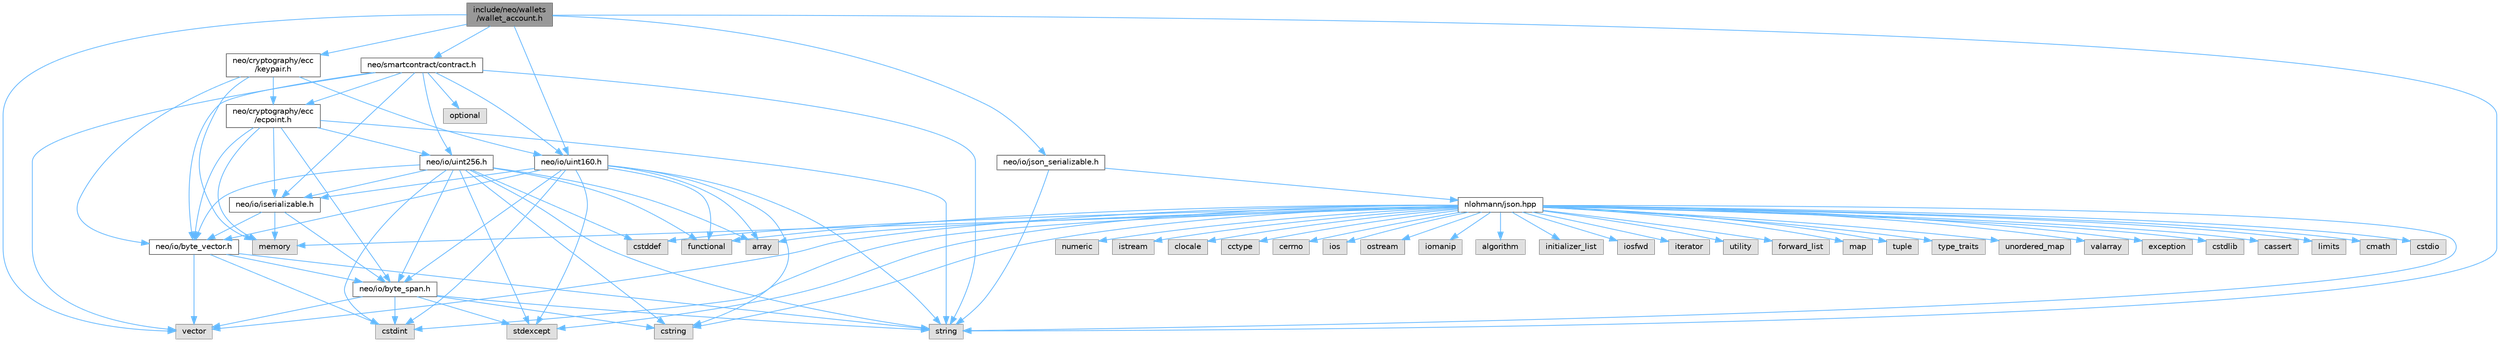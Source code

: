 digraph "include/neo/wallets/wallet_account.h"
{
 // LATEX_PDF_SIZE
  bgcolor="transparent";
  edge [fontname=Helvetica,fontsize=10,labelfontname=Helvetica,labelfontsize=10];
  node [fontname=Helvetica,fontsize=10,shape=box,height=0.2,width=0.4];
  Node1 [id="Node000001",label="include/neo/wallets\l/wallet_account.h",height=0.2,width=0.4,color="gray40", fillcolor="grey60", style="filled", fontcolor="black",tooltip=" "];
  Node1 -> Node2 [id="edge92_Node000001_Node000002",color="steelblue1",style="solid",tooltip=" "];
  Node2 [id="Node000002",label="neo/cryptography/ecc\l/keypair.h",height=0.2,width=0.4,color="grey40", fillcolor="white", style="filled",URL="$keypair_8h.html",tooltip=" "];
  Node2 -> Node3 [id="edge93_Node000002_Node000003",color="steelblue1",style="solid",tooltip=" "];
  Node3 [id="Node000003",label="neo/cryptography/ecc\l/ecpoint.h",height=0.2,width=0.4,color="grey40", fillcolor="white", style="filled",URL="$ecpoint_8h.html",tooltip=" "];
  Node3 -> Node4 [id="edge94_Node000003_Node000004",color="steelblue1",style="solid",tooltip=" "];
  Node4 [id="Node000004",label="neo/io/byte_span.h",height=0.2,width=0.4,color="grey40", fillcolor="white", style="filled",URL="$io_2byte__span_8h.html",tooltip=" "];
  Node4 -> Node5 [id="edge95_Node000004_Node000005",color="steelblue1",style="solid",tooltip=" "];
  Node5 [id="Node000005",label="cstdint",height=0.2,width=0.4,color="grey60", fillcolor="#E0E0E0", style="filled",tooltip=" "];
  Node4 -> Node6 [id="edge96_Node000004_Node000006",color="steelblue1",style="solid",tooltip=" "];
  Node6 [id="Node000006",label="cstring",height=0.2,width=0.4,color="grey60", fillcolor="#E0E0E0", style="filled",tooltip=" "];
  Node4 -> Node7 [id="edge97_Node000004_Node000007",color="steelblue1",style="solid",tooltip=" "];
  Node7 [id="Node000007",label="stdexcept",height=0.2,width=0.4,color="grey60", fillcolor="#E0E0E0", style="filled",tooltip=" "];
  Node4 -> Node8 [id="edge98_Node000004_Node000008",color="steelblue1",style="solid",tooltip=" "];
  Node8 [id="Node000008",label="string",height=0.2,width=0.4,color="grey60", fillcolor="#E0E0E0", style="filled",tooltip=" "];
  Node4 -> Node9 [id="edge99_Node000004_Node000009",color="steelblue1",style="solid",tooltip=" "];
  Node9 [id="Node000009",label="vector",height=0.2,width=0.4,color="grey60", fillcolor="#E0E0E0", style="filled",tooltip=" "];
  Node3 -> Node10 [id="edge100_Node000003_Node000010",color="steelblue1",style="solid",tooltip=" "];
  Node10 [id="Node000010",label="neo/io/byte_vector.h",height=0.2,width=0.4,color="grey40", fillcolor="white", style="filled",URL="$io_2byte__vector_8h.html",tooltip=" "];
  Node10 -> Node4 [id="edge101_Node000010_Node000004",color="steelblue1",style="solid",tooltip=" "];
  Node10 -> Node5 [id="edge102_Node000010_Node000005",color="steelblue1",style="solid",tooltip=" "];
  Node10 -> Node8 [id="edge103_Node000010_Node000008",color="steelblue1",style="solid",tooltip=" "];
  Node10 -> Node9 [id="edge104_Node000010_Node000009",color="steelblue1",style="solid",tooltip=" "];
  Node3 -> Node11 [id="edge105_Node000003_Node000011",color="steelblue1",style="solid",tooltip=" "];
  Node11 [id="Node000011",label="neo/io/iserializable.h",height=0.2,width=0.4,color="grey40", fillcolor="white", style="filled",URL="$iserializable_8h.html",tooltip=" "];
  Node11 -> Node4 [id="edge106_Node000011_Node000004",color="steelblue1",style="solid",tooltip=" "];
  Node11 -> Node10 [id="edge107_Node000011_Node000010",color="steelblue1",style="solid",tooltip=" "];
  Node11 -> Node12 [id="edge108_Node000011_Node000012",color="steelblue1",style="solid",tooltip=" "];
  Node12 [id="Node000012",label="memory",height=0.2,width=0.4,color="grey60", fillcolor="#E0E0E0", style="filled",tooltip=" "];
  Node3 -> Node13 [id="edge109_Node000003_Node000013",color="steelblue1",style="solid",tooltip=" "];
  Node13 [id="Node000013",label="neo/io/uint256.h",height=0.2,width=0.4,color="grey40", fillcolor="white", style="filled",URL="$uint256_8h.html",tooltip=" "];
  Node13 -> Node4 [id="edge110_Node000013_Node000004",color="steelblue1",style="solid",tooltip=" "];
  Node13 -> Node10 [id="edge111_Node000013_Node000010",color="steelblue1",style="solid",tooltip=" "];
  Node13 -> Node11 [id="edge112_Node000013_Node000011",color="steelblue1",style="solid",tooltip=" "];
  Node13 -> Node14 [id="edge113_Node000013_Node000014",color="steelblue1",style="solid",tooltip=" "];
  Node14 [id="Node000014",label="array",height=0.2,width=0.4,color="grey60", fillcolor="#E0E0E0", style="filled",tooltip=" "];
  Node13 -> Node15 [id="edge114_Node000013_Node000015",color="steelblue1",style="solid",tooltip=" "];
  Node15 [id="Node000015",label="cstddef",height=0.2,width=0.4,color="grey60", fillcolor="#E0E0E0", style="filled",tooltip=" "];
  Node13 -> Node5 [id="edge115_Node000013_Node000005",color="steelblue1",style="solid",tooltip=" "];
  Node13 -> Node6 [id="edge116_Node000013_Node000006",color="steelblue1",style="solid",tooltip=" "];
  Node13 -> Node16 [id="edge117_Node000013_Node000016",color="steelblue1",style="solid",tooltip=" "];
  Node16 [id="Node000016",label="functional",height=0.2,width=0.4,color="grey60", fillcolor="#E0E0E0", style="filled",tooltip=" "];
  Node13 -> Node7 [id="edge118_Node000013_Node000007",color="steelblue1",style="solid",tooltip=" "];
  Node13 -> Node8 [id="edge119_Node000013_Node000008",color="steelblue1",style="solid",tooltip=" "];
  Node3 -> Node12 [id="edge120_Node000003_Node000012",color="steelblue1",style="solid",tooltip=" "];
  Node3 -> Node8 [id="edge121_Node000003_Node000008",color="steelblue1",style="solid",tooltip=" "];
  Node2 -> Node10 [id="edge122_Node000002_Node000010",color="steelblue1",style="solid",tooltip=" "];
  Node2 -> Node17 [id="edge123_Node000002_Node000017",color="steelblue1",style="solid",tooltip=" "];
  Node17 [id="Node000017",label="neo/io/uint160.h",height=0.2,width=0.4,color="grey40", fillcolor="white", style="filled",URL="$uint160_8h.html",tooltip=" "];
  Node17 -> Node4 [id="edge124_Node000017_Node000004",color="steelblue1",style="solid",tooltip=" "];
  Node17 -> Node10 [id="edge125_Node000017_Node000010",color="steelblue1",style="solid",tooltip=" "];
  Node17 -> Node11 [id="edge126_Node000017_Node000011",color="steelblue1",style="solid",tooltip=" "];
  Node17 -> Node14 [id="edge127_Node000017_Node000014",color="steelblue1",style="solid",tooltip=" "];
  Node17 -> Node5 [id="edge128_Node000017_Node000005",color="steelblue1",style="solid",tooltip=" "];
  Node17 -> Node6 [id="edge129_Node000017_Node000006",color="steelblue1",style="solid",tooltip=" "];
  Node17 -> Node16 [id="edge130_Node000017_Node000016",color="steelblue1",style="solid",tooltip=" "];
  Node17 -> Node7 [id="edge131_Node000017_Node000007",color="steelblue1",style="solid",tooltip=" "];
  Node17 -> Node8 [id="edge132_Node000017_Node000008",color="steelblue1",style="solid",tooltip=" "];
  Node2 -> Node12 [id="edge133_Node000002_Node000012",color="steelblue1",style="solid",tooltip=" "];
  Node1 -> Node18 [id="edge134_Node000001_Node000018",color="steelblue1",style="solid",tooltip=" "];
  Node18 [id="Node000018",label="neo/io/json_serializable.h",height=0.2,width=0.4,color="grey40", fillcolor="white", style="filled",URL="$json__serializable_8h.html",tooltip=" "];
  Node18 -> Node19 [id="edge135_Node000018_Node000019",color="steelblue1",style="solid",tooltip=" "];
  Node19 [id="Node000019",label="nlohmann/json.hpp",height=0.2,width=0.4,color="grey40", fillcolor="white", style="filled",URL="$json_8hpp.html",tooltip=" "];
  Node19 -> Node20 [id="edge136_Node000019_Node000020",color="steelblue1",style="solid",tooltip=" "];
  Node20 [id="Node000020",label="algorithm",height=0.2,width=0.4,color="grey60", fillcolor="#E0E0E0", style="filled",tooltip=" "];
  Node19 -> Node15 [id="edge137_Node000019_Node000015",color="steelblue1",style="solid",tooltip=" "];
  Node19 -> Node16 [id="edge138_Node000019_Node000016",color="steelblue1",style="solid",tooltip=" "];
  Node19 -> Node21 [id="edge139_Node000019_Node000021",color="steelblue1",style="solid",tooltip=" "];
  Node21 [id="Node000021",label="initializer_list",height=0.2,width=0.4,color="grey60", fillcolor="#E0E0E0", style="filled",tooltip=" "];
  Node19 -> Node22 [id="edge140_Node000019_Node000022",color="steelblue1",style="solid",tooltip=" "];
  Node22 [id="Node000022",label="iosfwd",height=0.2,width=0.4,color="grey60", fillcolor="#E0E0E0", style="filled",tooltip=" "];
  Node19 -> Node23 [id="edge141_Node000019_Node000023",color="steelblue1",style="solid",tooltip=" "];
  Node23 [id="Node000023",label="iterator",height=0.2,width=0.4,color="grey60", fillcolor="#E0E0E0", style="filled",tooltip=" "];
  Node19 -> Node12 [id="edge142_Node000019_Node000012",color="steelblue1",style="solid",tooltip=" "];
  Node19 -> Node8 [id="edge143_Node000019_Node000008",color="steelblue1",style="solid",tooltip=" "];
  Node19 -> Node24 [id="edge144_Node000019_Node000024",color="steelblue1",style="solid",tooltip=" "];
  Node24 [id="Node000024",label="utility",height=0.2,width=0.4,color="grey60", fillcolor="#E0E0E0", style="filled",tooltip=" "];
  Node19 -> Node9 [id="edge145_Node000019_Node000009",color="steelblue1",style="solid",tooltip=" "];
  Node19 -> Node14 [id="edge146_Node000019_Node000014",color="steelblue1",style="solid",tooltip=" "];
  Node19 -> Node25 [id="edge147_Node000019_Node000025",color="steelblue1",style="solid",tooltip=" "];
  Node25 [id="Node000025",label="forward_list",height=0.2,width=0.4,color="grey60", fillcolor="#E0E0E0", style="filled",tooltip=" "];
  Node19 -> Node26 [id="edge148_Node000019_Node000026",color="steelblue1",style="solid",tooltip=" "];
  Node26 [id="Node000026",label="map",height=0.2,width=0.4,color="grey60", fillcolor="#E0E0E0", style="filled",tooltip=" "];
  Node19 -> Node27 [id="edge149_Node000019_Node000027",color="steelblue1",style="solid",tooltip=" "];
  Node27 [id="Node000027",label="tuple",height=0.2,width=0.4,color="grey60", fillcolor="#E0E0E0", style="filled",tooltip=" "];
  Node19 -> Node28 [id="edge150_Node000019_Node000028",color="steelblue1",style="solid",tooltip=" "];
  Node28 [id="Node000028",label="type_traits",height=0.2,width=0.4,color="grey60", fillcolor="#E0E0E0", style="filled",tooltip=" "];
  Node19 -> Node29 [id="edge151_Node000019_Node000029",color="steelblue1",style="solid",tooltip=" "];
  Node29 [id="Node000029",label="unordered_map",height=0.2,width=0.4,color="grey60", fillcolor="#E0E0E0", style="filled",tooltip=" "];
  Node19 -> Node30 [id="edge152_Node000019_Node000030",color="steelblue1",style="solid",tooltip=" "];
  Node30 [id="Node000030",label="valarray",height=0.2,width=0.4,color="grey60", fillcolor="#E0E0E0", style="filled",tooltip=" "];
  Node19 -> Node31 [id="edge153_Node000019_Node000031",color="steelblue1",style="solid",tooltip=" "];
  Node31 [id="Node000031",label="exception",height=0.2,width=0.4,color="grey60", fillcolor="#E0E0E0", style="filled",tooltip=" "];
  Node19 -> Node7 [id="edge154_Node000019_Node000007",color="steelblue1",style="solid",tooltip=" "];
  Node19 -> Node5 [id="edge155_Node000019_Node000005",color="steelblue1",style="solid",tooltip=" "];
  Node19 -> Node32 [id="edge156_Node000019_Node000032",color="steelblue1",style="solid",tooltip=" "];
  Node32 [id="Node000032",label="cstdlib",height=0.2,width=0.4,color="grey60", fillcolor="#E0E0E0", style="filled",tooltip=" "];
  Node19 -> Node33 [id="edge157_Node000019_Node000033",color="steelblue1",style="solid",tooltip=" "];
  Node33 [id="Node000033",label="cassert",height=0.2,width=0.4,color="grey60", fillcolor="#E0E0E0", style="filled",tooltip=" "];
  Node19 -> Node34 [id="edge158_Node000019_Node000034",color="steelblue1",style="solid",tooltip=" "];
  Node34 [id="Node000034",label="limits",height=0.2,width=0.4,color="grey60", fillcolor="#E0E0E0", style="filled",tooltip=" "];
  Node19 -> Node6 [id="edge159_Node000019_Node000006",color="steelblue1",style="solid",tooltip=" "];
  Node19 -> Node35 [id="edge160_Node000019_Node000035",color="steelblue1",style="solid",tooltip=" "];
  Node35 [id="Node000035",label="cmath",height=0.2,width=0.4,color="grey60", fillcolor="#E0E0E0", style="filled",tooltip=" "];
  Node19 -> Node36 [id="edge161_Node000019_Node000036",color="steelblue1",style="solid",tooltip=" "];
  Node36 [id="Node000036",label="cstdio",height=0.2,width=0.4,color="grey60", fillcolor="#E0E0E0", style="filled",tooltip=" "];
  Node19 -> Node37 [id="edge162_Node000019_Node000037",color="steelblue1",style="solid",tooltip=" "];
  Node37 [id="Node000037",label="numeric",height=0.2,width=0.4,color="grey60", fillcolor="#E0E0E0", style="filled",tooltip=" "];
  Node19 -> Node38 [id="edge163_Node000019_Node000038",color="steelblue1",style="solid",tooltip=" "];
  Node38 [id="Node000038",label="istream",height=0.2,width=0.4,color="grey60", fillcolor="#E0E0E0", style="filled",tooltip=" "];
  Node19 -> Node39 [id="edge164_Node000019_Node000039",color="steelblue1",style="solid",tooltip=" "];
  Node39 [id="Node000039",label="clocale",height=0.2,width=0.4,color="grey60", fillcolor="#E0E0E0", style="filled",tooltip=" "];
  Node19 -> Node40 [id="edge165_Node000019_Node000040",color="steelblue1",style="solid",tooltip=" "];
  Node40 [id="Node000040",label="cctype",height=0.2,width=0.4,color="grey60", fillcolor="#E0E0E0", style="filled",tooltip=" "];
  Node19 -> Node41 [id="edge166_Node000019_Node000041",color="steelblue1",style="solid",tooltip=" "];
  Node41 [id="Node000041",label="cerrno",height=0.2,width=0.4,color="grey60", fillcolor="#E0E0E0", style="filled",tooltip=" "];
  Node19 -> Node42 [id="edge167_Node000019_Node000042",color="steelblue1",style="solid",tooltip=" "];
  Node42 [id="Node000042",label="ios",height=0.2,width=0.4,color="grey60", fillcolor="#E0E0E0", style="filled",tooltip=" "];
  Node19 -> Node43 [id="edge168_Node000019_Node000043",color="steelblue1",style="solid",tooltip=" "];
  Node43 [id="Node000043",label="ostream",height=0.2,width=0.4,color="grey60", fillcolor="#E0E0E0", style="filled",tooltip=" "];
  Node19 -> Node44 [id="edge169_Node000019_Node000044",color="steelblue1",style="solid",tooltip=" "];
  Node44 [id="Node000044",label="iomanip",height=0.2,width=0.4,color="grey60", fillcolor="#E0E0E0", style="filled",tooltip=" "];
  Node18 -> Node8 [id="edge170_Node000018_Node000008",color="steelblue1",style="solid",tooltip=" "];
  Node1 -> Node17 [id="edge171_Node000001_Node000017",color="steelblue1",style="solid",tooltip=" "];
  Node1 -> Node45 [id="edge172_Node000001_Node000045",color="steelblue1",style="solid",tooltip=" "];
  Node45 [id="Node000045",label="neo/smartcontract/contract.h",height=0.2,width=0.4,color="grey40", fillcolor="white", style="filled",URL="$contract_8h.html",tooltip=" "];
  Node45 -> Node3 [id="edge173_Node000045_Node000003",color="steelblue1",style="solid",tooltip=" "];
  Node45 -> Node10 [id="edge174_Node000045_Node000010",color="steelblue1",style="solid",tooltip=" "];
  Node45 -> Node11 [id="edge175_Node000045_Node000011",color="steelblue1",style="solid",tooltip=" "];
  Node45 -> Node17 [id="edge176_Node000045_Node000017",color="steelblue1",style="solid",tooltip=" "];
  Node45 -> Node13 [id="edge177_Node000045_Node000013",color="steelblue1",style="solid",tooltip=" "];
  Node45 -> Node46 [id="edge178_Node000045_Node000046",color="steelblue1",style="solid",tooltip=" "];
  Node46 [id="Node000046",label="optional",height=0.2,width=0.4,color="grey60", fillcolor="#E0E0E0", style="filled",tooltip=" "];
  Node45 -> Node8 [id="edge179_Node000045_Node000008",color="steelblue1",style="solid",tooltip=" "];
  Node45 -> Node9 [id="edge180_Node000045_Node000009",color="steelblue1",style="solid",tooltip=" "];
  Node1 -> Node8 [id="edge181_Node000001_Node000008",color="steelblue1",style="solid",tooltip=" "];
  Node1 -> Node9 [id="edge182_Node000001_Node000009",color="steelblue1",style="solid",tooltip=" "];
}
